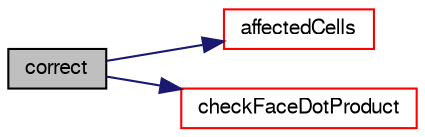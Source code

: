 digraph "correct"
{
  bgcolor="transparent";
  edge [fontname="FreeSans",fontsize="10",labelfontname="FreeSans",labelfontsize="10"];
  node [fontname="FreeSans",fontsize="10",shape=record];
  rankdir="LR";
  Node636 [label="correct",height=0.2,width=0.4,color="black", fillcolor="grey75", style="filled", fontcolor="black"];
  Node636 -> Node637 [color="midnightblue",fontsize="10",style="solid",fontname="FreeSans"];
  Node637 [label="affectedCells",height=0.2,width=0.4,color="red",URL="$a21562.html#af5a651dc1cbf2df9601f576420a0cc3c",tooltip="Helper function: get affected cells from faces. "];
  Node636 -> Node697 [color="midnightblue",fontsize="10",style="solid",fontname="FreeSans"];
  Node697 [label="checkFaceDotProduct",height=0.2,width=0.4,color="red",URL="$a21562.html#a5014e575335db939bc66eb2fe32ac48f",tooltip="See primitiveMesh. "];
}
